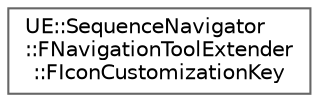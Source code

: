 digraph "Graphical Class Hierarchy"
{
 // INTERACTIVE_SVG=YES
 // LATEX_PDF_SIZE
  bgcolor="transparent";
  edge [fontname=Helvetica,fontsize=10,labelfontname=Helvetica,labelfontsize=10];
  node [fontname=Helvetica,fontsize=10,shape=box,height=0.2,width=0.4];
  rankdir="LR";
  Node0 [id="Node000000",label="UE::SequenceNavigator\l::FNavigationToolExtender\l::FIconCustomizationKey",height=0.2,width=0.4,color="grey40", fillcolor="white", style="filled",URL="$d9/dbe/structUE_1_1SequenceNavigator_1_1FNavigationToolExtender_1_1FIconCustomizationKey.html",tooltip="Hold the key of the map containing the IconCustomizations."];
}
